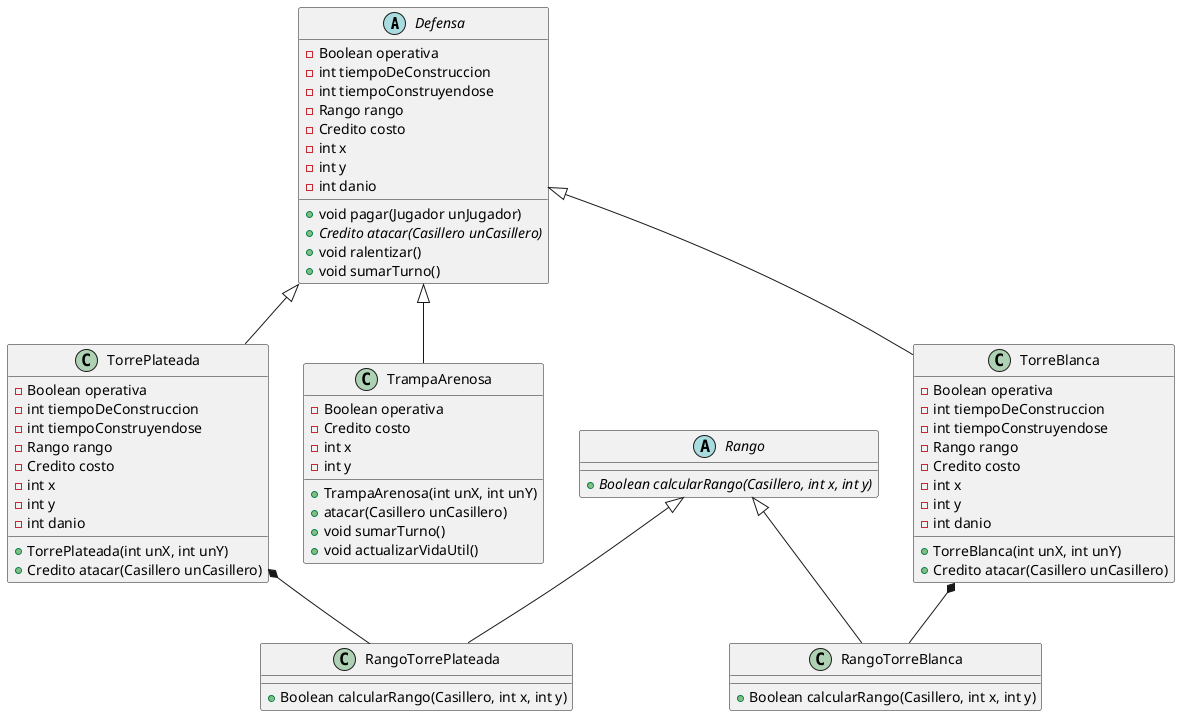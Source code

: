 @startuml

abstract Defensa {
    - Boolean operativa
    - int tiempoDeConstruccion
    - int tiempoConstruyendose
    - Rango rango
    - Credito costo
    - int x
    - int y
    - int danio

    + void pagar(Jugador unJugador)
    + {abstract} Credito atacar(Casillero unCasillero)
    + void ralentizar()
    + void sumarTurno()
}

class TorreBlanca {
    - Boolean operativa
    - int tiempoDeConstruccion
    - int tiempoConstruyendose
    - Rango rango
    - Credito costo
    - int x
    - int y
    - int danio

    + TorreBlanca(int unX, int unY)
    + Credito atacar(Casillero unCasillero)
}

class TorrePlateada {
    - Boolean operativa
    - int tiempoDeConstruccion
    - int tiempoConstruyendose
    - Rango rango
    - Credito costo
    - int x
    - int y
    - int danio

    + TorrePlateada(int unX, int unY)
    + Credito atacar(Casillero unCasillero)
}

class TrampaArenosa {
    - Boolean operativa
    - Credito costo
    - int x
    - int y

    + TrampaArenosa(int unX, int unY)
    + atacar(Casillero unCasillero)
    + void sumarTurno()
    + void actualizarVidaUtil()
}

abstract Rango {
    + {abstract} Boolean calcularRango(Casillero, int x, int y)
}

class RangoTorreBlanca {
    + Boolean calcularRango(Casillero, int x, int y)
}

class RangoTorrePlateada {
    + Boolean calcularRango(Casillero, int x, int y)
}

Defensa <|-- TorreBlanca
Defensa <|-- TorrePlateada
Defensa <|-- TrampaArenosa

Rango <|-- RangoTorreBlanca
Rango <|-- RangoTorrePlateada

TorreBlanca *-- RangoTorreBlanca
TorrePlateada *-- RangoTorrePlateada

@enduml